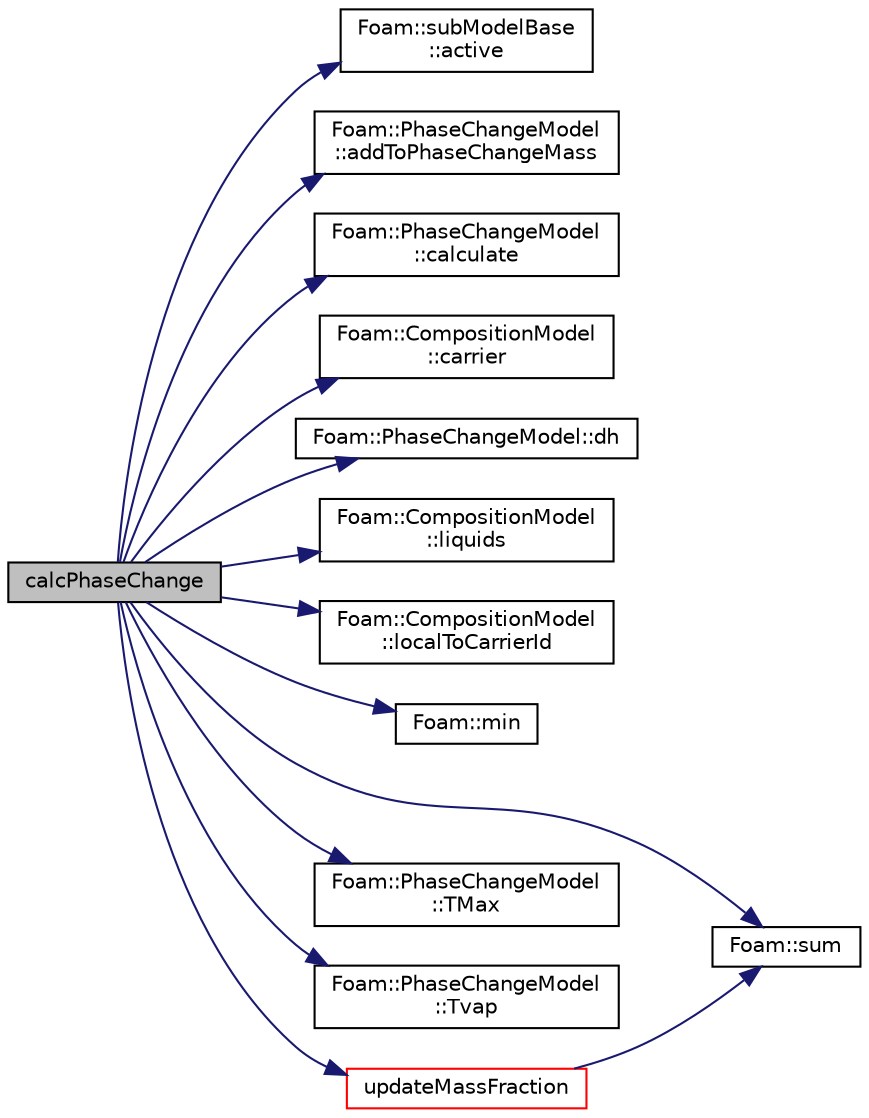 digraph "calcPhaseChange"
{
  bgcolor="transparent";
  edge [fontname="Helvetica",fontsize="10",labelfontname="Helvetica",labelfontsize="10"];
  node [fontname="Helvetica",fontsize="10",shape=record];
  rankdir="LR";
  Node67 [label="calcPhaseChange",height=0.2,width=0.4,color="black", fillcolor="grey75", style="filled", fontcolor="black"];
  Node67 -> Node68 [color="midnightblue",fontsize="10",style="solid",fontname="Helvetica"];
  Node68 [label="Foam::subModelBase\l::active",height=0.2,width=0.4,color="black",URL="$a29573.html#ad9735e23cb0888fb98e1c5893aecff7e",tooltip="Return the model &#39;active&#39; status - default active = true. "];
  Node67 -> Node69 [color="midnightblue",fontsize="10",style="solid",fontname="Helvetica"];
  Node69 [label="Foam::PhaseChangeModel\l::addToPhaseChangeMass",height=0.2,width=0.4,color="black",URL="$a24937.html#a7bf8f9c4483809f4414165dd5694b3bc",tooltip="Add to phase change mass. "];
  Node67 -> Node70 [color="midnightblue",fontsize="10",style="solid",fontname="Helvetica"];
  Node70 [label="Foam::PhaseChangeModel\l::calculate",height=0.2,width=0.4,color="black",URL="$a24937.html#a51b5bf658d2fd24a9b3be5c65ead8882",tooltip="Update model. "];
  Node67 -> Node71 [color="midnightblue",fontsize="10",style="solid",fontname="Helvetica"];
  Node71 [label="Foam::CompositionModel\l::carrier",height=0.2,width=0.4,color="black",URL="$a24933.html#a7c13dc537b35b66e277b8dd37f321d20",tooltip="Return the carrier components (wrapper function) "];
  Node67 -> Node72 [color="midnightblue",fontsize="10",style="solid",fontname="Helvetica"];
  Node72 [label="Foam::PhaseChangeModel::dh",height=0.2,width=0.4,color="black",URL="$a24937.html#a4f97d9ee39e3791d7344e0aaad64e01c",tooltip="Return the enthalpy per unit mass. "];
  Node67 -> Node73 [color="midnightblue",fontsize="10",style="solid",fontname="Helvetica"];
  Node73 [label="Foam::CompositionModel\l::liquids",height=0.2,width=0.4,color="black",URL="$a24933.html#a03638032f60c2f702e8e3a9fd53f9952",tooltip="Return the global (additional) liquids. "];
  Node67 -> Node74 [color="midnightblue",fontsize="10",style="solid",fontname="Helvetica"];
  Node74 [label="Foam::CompositionModel\l::localToCarrierId",height=0.2,width=0.4,color="black",URL="$a24933.html#ab9a6249f82d35a2dbb968f48187e58b0",tooltip="Return carrier id of component given local id. "];
  Node67 -> Node75 [color="midnightblue",fontsize="10",style="solid",fontname="Helvetica"];
  Node75 [label="Foam::min",height=0.2,width=0.4,color="black",URL="$a21851.html#a253e112ad2d56d96230ff39ea7f442dc"];
  Node67 -> Node76 [color="midnightblue",fontsize="10",style="solid",fontname="Helvetica"];
  Node76 [label="Foam::sum",height=0.2,width=0.4,color="black",URL="$a21851.html#a3d8733143aad0e03b300186ab4bef137"];
  Node67 -> Node77 [color="midnightblue",fontsize="10",style="solid",fontname="Helvetica"];
  Node77 [label="Foam::PhaseChangeModel\l::TMax",height=0.2,width=0.4,color="black",URL="$a24937.html#acbc369c024389cbd686bd8b39dd46ac5",tooltip="Return maximum/limiting temperature. "];
  Node67 -> Node78 [color="midnightblue",fontsize="10",style="solid",fontname="Helvetica"];
  Node78 [label="Foam::PhaseChangeModel\l::Tvap",height=0.2,width=0.4,color="black",URL="$a24937.html#aa2804b8079f4f7fbdcd7ad53d2b0d264",tooltip="Return vapourisation temperature. "];
  Node67 -> Node79 [color="midnightblue",fontsize="10",style="solid",fontname="Helvetica"];
  Node79 [label="updateMassFraction",height=0.2,width=0.4,color="red",URL="$a25049.html#a8324007872aeb6145966e887b53a3602",tooltip="Update mass fraction. "];
  Node79 -> Node76 [color="midnightblue",fontsize="10",style="solid",fontname="Helvetica"];
}
